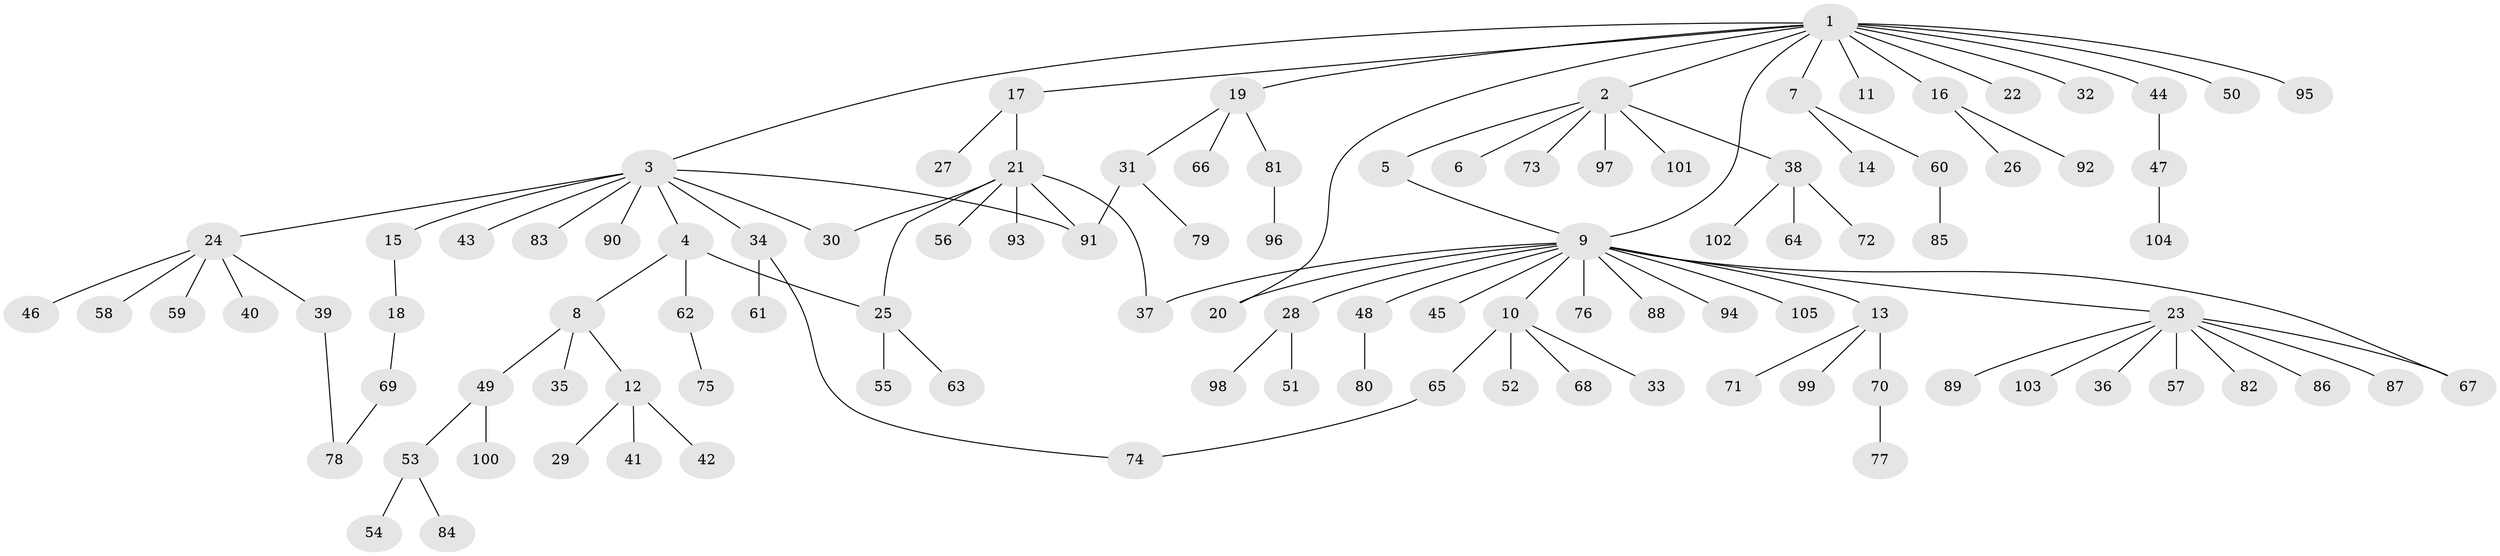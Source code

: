 // Generated by graph-tools (version 1.1) at 2025/01/03/09/25 03:01:49]
// undirected, 105 vertices, 114 edges
graph export_dot {
graph [start="1"]
  node [color=gray90,style=filled];
  1;
  2;
  3;
  4;
  5;
  6;
  7;
  8;
  9;
  10;
  11;
  12;
  13;
  14;
  15;
  16;
  17;
  18;
  19;
  20;
  21;
  22;
  23;
  24;
  25;
  26;
  27;
  28;
  29;
  30;
  31;
  32;
  33;
  34;
  35;
  36;
  37;
  38;
  39;
  40;
  41;
  42;
  43;
  44;
  45;
  46;
  47;
  48;
  49;
  50;
  51;
  52;
  53;
  54;
  55;
  56;
  57;
  58;
  59;
  60;
  61;
  62;
  63;
  64;
  65;
  66;
  67;
  68;
  69;
  70;
  71;
  72;
  73;
  74;
  75;
  76;
  77;
  78;
  79;
  80;
  81;
  82;
  83;
  84;
  85;
  86;
  87;
  88;
  89;
  90;
  91;
  92;
  93;
  94;
  95;
  96;
  97;
  98;
  99;
  100;
  101;
  102;
  103;
  104;
  105;
  1 -- 2;
  1 -- 3;
  1 -- 7;
  1 -- 9;
  1 -- 11;
  1 -- 16;
  1 -- 17;
  1 -- 19;
  1 -- 20;
  1 -- 22;
  1 -- 32;
  1 -- 44;
  1 -- 50;
  1 -- 95;
  2 -- 5;
  2 -- 6;
  2 -- 38;
  2 -- 73;
  2 -- 97;
  2 -- 101;
  3 -- 4;
  3 -- 15;
  3 -- 24;
  3 -- 30;
  3 -- 34;
  3 -- 43;
  3 -- 83;
  3 -- 90;
  3 -- 91;
  4 -- 8;
  4 -- 25;
  4 -- 62;
  5 -- 9;
  7 -- 14;
  7 -- 60;
  8 -- 12;
  8 -- 35;
  8 -- 49;
  9 -- 10;
  9 -- 13;
  9 -- 20;
  9 -- 23;
  9 -- 28;
  9 -- 37;
  9 -- 45;
  9 -- 48;
  9 -- 67;
  9 -- 76;
  9 -- 88;
  9 -- 94;
  9 -- 105;
  10 -- 33;
  10 -- 52;
  10 -- 65;
  10 -- 68;
  12 -- 29;
  12 -- 41;
  12 -- 42;
  13 -- 70;
  13 -- 71;
  13 -- 99;
  15 -- 18;
  16 -- 26;
  16 -- 92;
  17 -- 21;
  17 -- 27;
  18 -- 69;
  19 -- 31;
  19 -- 66;
  19 -- 81;
  21 -- 25;
  21 -- 30;
  21 -- 37;
  21 -- 56;
  21 -- 91;
  21 -- 93;
  23 -- 36;
  23 -- 57;
  23 -- 67;
  23 -- 82;
  23 -- 86;
  23 -- 87;
  23 -- 89;
  23 -- 103;
  24 -- 39;
  24 -- 40;
  24 -- 46;
  24 -- 58;
  24 -- 59;
  25 -- 55;
  25 -- 63;
  28 -- 51;
  28 -- 98;
  31 -- 79;
  31 -- 91;
  34 -- 61;
  34 -- 74;
  38 -- 64;
  38 -- 72;
  38 -- 102;
  39 -- 78;
  44 -- 47;
  47 -- 104;
  48 -- 80;
  49 -- 53;
  49 -- 100;
  53 -- 54;
  53 -- 84;
  60 -- 85;
  62 -- 75;
  65 -- 74;
  69 -- 78;
  70 -- 77;
  81 -- 96;
}
